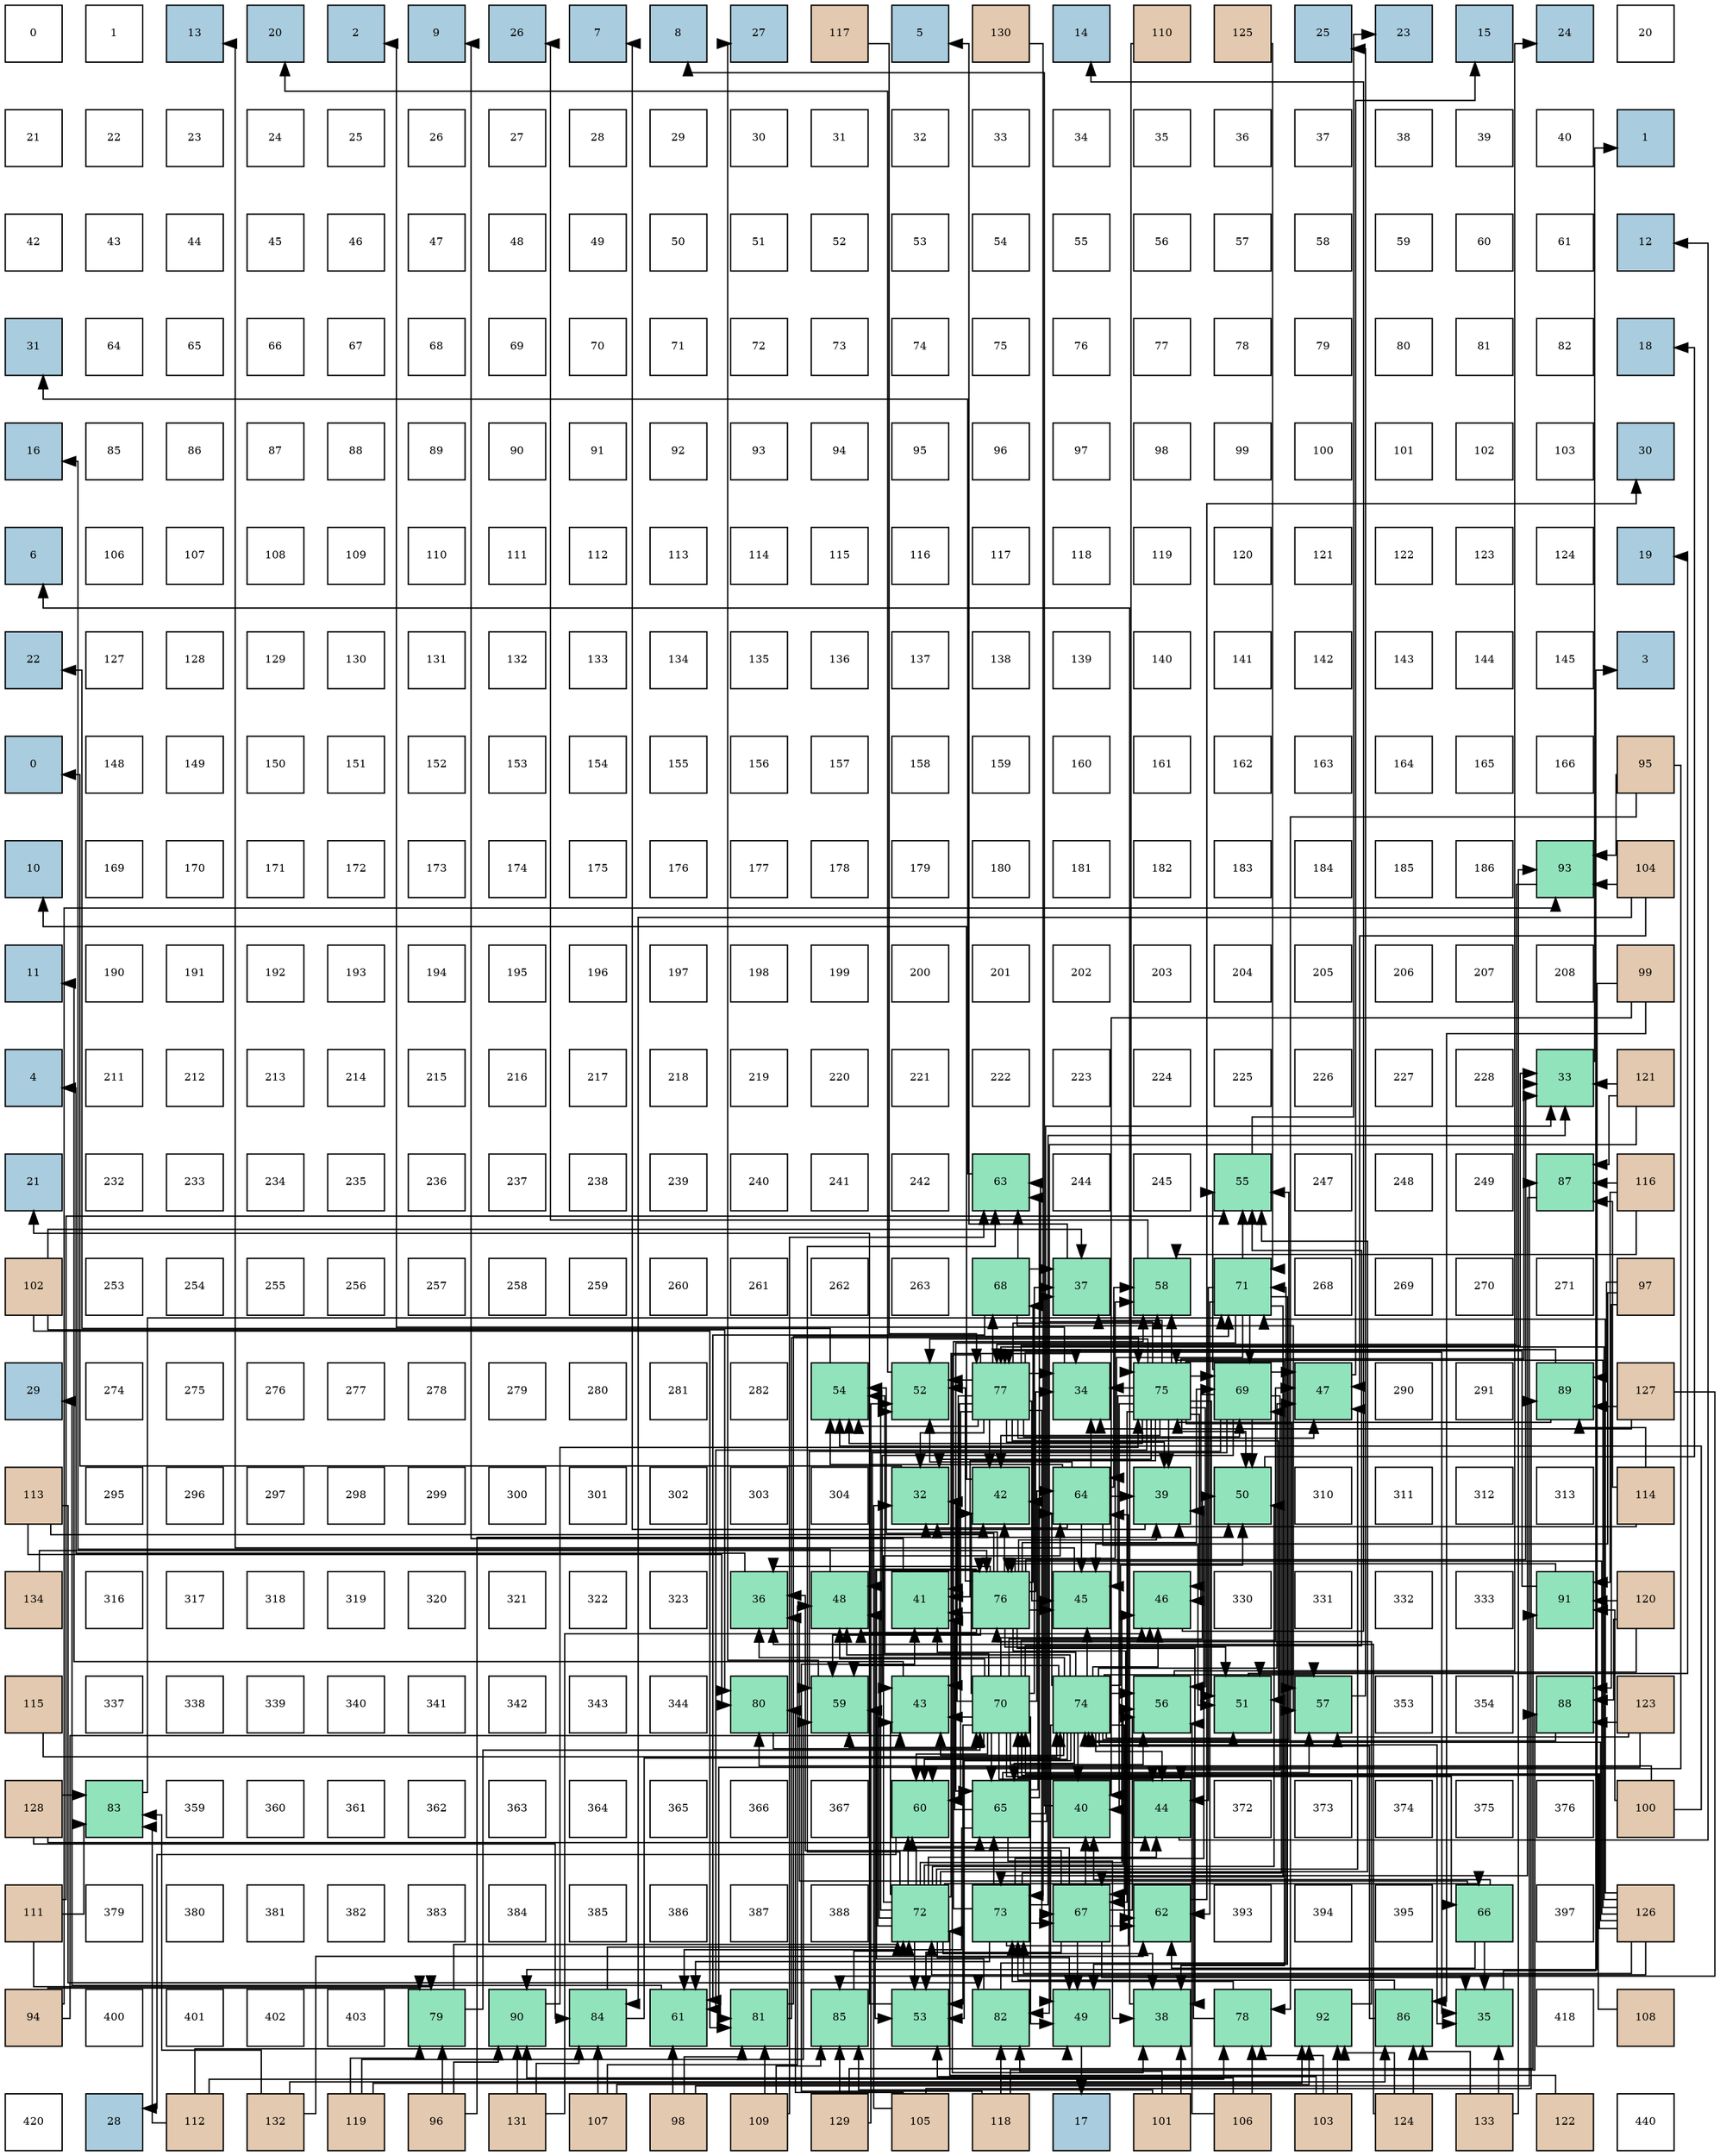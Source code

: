 digraph layout{
 rankdir=TB;
 splines=ortho;
 node [style=filled shape=square fixedsize=true width=0.6];
0[label="0", fontsize=8, fillcolor="#ffffff"];
1[label="1", fontsize=8, fillcolor="#ffffff"];
2[label="13", fontsize=8, fillcolor="#a9ccde"];
3[label="20", fontsize=8, fillcolor="#a9ccde"];
4[label="2", fontsize=8, fillcolor="#a9ccde"];
5[label="9", fontsize=8, fillcolor="#a9ccde"];
6[label="26", fontsize=8, fillcolor="#a9ccde"];
7[label="7", fontsize=8, fillcolor="#a9ccde"];
8[label="8", fontsize=8, fillcolor="#a9ccde"];
9[label="27", fontsize=8, fillcolor="#a9ccde"];
10[label="117", fontsize=8, fillcolor="#e3c9af"];
11[label="5", fontsize=8, fillcolor="#a9ccde"];
12[label="130", fontsize=8, fillcolor="#e3c9af"];
13[label="14", fontsize=8, fillcolor="#a9ccde"];
14[label="110", fontsize=8, fillcolor="#e3c9af"];
15[label="125", fontsize=8, fillcolor="#e3c9af"];
16[label="25", fontsize=8, fillcolor="#a9ccde"];
17[label="23", fontsize=8, fillcolor="#a9ccde"];
18[label="15", fontsize=8, fillcolor="#a9ccde"];
19[label="24", fontsize=8, fillcolor="#a9ccde"];
20[label="20", fontsize=8, fillcolor="#ffffff"];
21[label="21", fontsize=8, fillcolor="#ffffff"];
22[label="22", fontsize=8, fillcolor="#ffffff"];
23[label="23", fontsize=8, fillcolor="#ffffff"];
24[label="24", fontsize=8, fillcolor="#ffffff"];
25[label="25", fontsize=8, fillcolor="#ffffff"];
26[label="26", fontsize=8, fillcolor="#ffffff"];
27[label="27", fontsize=8, fillcolor="#ffffff"];
28[label="28", fontsize=8, fillcolor="#ffffff"];
29[label="29", fontsize=8, fillcolor="#ffffff"];
30[label="30", fontsize=8, fillcolor="#ffffff"];
31[label="31", fontsize=8, fillcolor="#ffffff"];
32[label="32", fontsize=8, fillcolor="#ffffff"];
33[label="33", fontsize=8, fillcolor="#ffffff"];
34[label="34", fontsize=8, fillcolor="#ffffff"];
35[label="35", fontsize=8, fillcolor="#ffffff"];
36[label="36", fontsize=8, fillcolor="#ffffff"];
37[label="37", fontsize=8, fillcolor="#ffffff"];
38[label="38", fontsize=8, fillcolor="#ffffff"];
39[label="39", fontsize=8, fillcolor="#ffffff"];
40[label="40", fontsize=8, fillcolor="#ffffff"];
41[label="1", fontsize=8, fillcolor="#a9ccde"];
42[label="42", fontsize=8, fillcolor="#ffffff"];
43[label="43", fontsize=8, fillcolor="#ffffff"];
44[label="44", fontsize=8, fillcolor="#ffffff"];
45[label="45", fontsize=8, fillcolor="#ffffff"];
46[label="46", fontsize=8, fillcolor="#ffffff"];
47[label="47", fontsize=8, fillcolor="#ffffff"];
48[label="48", fontsize=8, fillcolor="#ffffff"];
49[label="49", fontsize=8, fillcolor="#ffffff"];
50[label="50", fontsize=8, fillcolor="#ffffff"];
51[label="51", fontsize=8, fillcolor="#ffffff"];
52[label="52", fontsize=8, fillcolor="#ffffff"];
53[label="53", fontsize=8, fillcolor="#ffffff"];
54[label="54", fontsize=8, fillcolor="#ffffff"];
55[label="55", fontsize=8, fillcolor="#ffffff"];
56[label="56", fontsize=8, fillcolor="#ffffff"];
57[label="57", fontsize=8, fillcolor="#ffffff"];
58[label="58", fontsize=8, fillcolor="#ffffff"];
59[label="59", fontsize=8, fillcolor="#ffffff"];
60[label="60", fontsize=8, fillcolor="#ffffff"];
61[label="61", fontsize=8, fillcolor="#ffffff"];
62[label="12", fontsize=8, fillcolor="#a9ccde"];
63[label="31", fontsize=8, fillcolor="#a9ccde"];
64[label="64", fontsize=8, fillcolor="#ffffff"];
65[label="65", fontsize=8, fillcolor="#ffffff"];
66[label="66", fontsize=8, fillcolor="#ffffff"];
67[label="67", fontsize=8, fillcolor="#ffffff"];
68[label="68", fontsize=8, fillcolor="#ffffff"];
69[label="69", fontsize=8, fillcolor="#ffffff"];
70[label="70", fontsize=8, fillcolor="#ffffff"];
71[label="71", fontsize=8, fillcolor="#ffffff"];
72[label="72", fontsize=8, fillcolor="#ffffff"];
73[label="73", fontsize=8, fillcolor="#ffffff"];
74[label="74", fontsize=8, fillcolor="#ffffff"];
75[label="75", fontsize=8, fillcolor="#ffffff"];
76[label="76", fontsize=8, fillcolor="#ffffff"];
77[label="77", fontsize=8, fillcolor="#ffffff"];
78[label="78", fontsize=8, fillcolor="#ffffff"];
79[label="79", fontsize=8, fillcolor="#ffffff"];
80[label="80", fontsize=8, fillcolor="#ffffff"];
81[label="81", fontsize=8, fillcolor="#ffffff"];
82[label="82", fontsize=8, fillcolor="#ffffff"];
83[label="18", fontsize=8, fillcolor="#a9ccde"];
84[label="16", fontsize=8, fillcolor="#a9ccde"];
85[label="85", fontsize=8, fillcolor="#ffffff"];
86[label="86", fontsize=8, fillcolor="#ffffff"];
87[label="87", fontsize=8, fillcolor="#ffffff"];
88[label="88", fontsize=8, fillcolor="#ffffff"];
89[label="89", fontsize=8, fillcolor="#ffffff"];
90[label="90", fontsize=8, fillcolor="#ffffff"];
91[label="91", fontsize=8, fillcolor="#ffffff"];
92[label="92", fontsize=8, fillcolor="#ffffff"];
93[label="93", fontsize=8, fillcolor="#ffffff"];
94[label="94", fontsize=8, fillcolor="#ffffff"];
95[label="95", fontsize=8, fillcolor="#ffffff"];
96[label="96", fontsize=8, fillcolor="#ffffff"];
97[label="97", fontsize=8, fillcolor="#ffffff"];
98[label="98", fontsize=8, fillcolor="#ffffff"];
99[label="99", fontsize=8, fillcolor="#ffffff"];
100[label="100", fontsize=8, fillcolor="#ffffff"];
101[label="101", fontsize=8, fillcolor="#ffffff"];
102[label="102", fontsize=8, fillcolor="#ffffff"];
103[label="103", fontsize=8, fillcolor="#ffffff"];
104[label="30", fontsize=8, fillcolor="#a9ccde"];
105[label="6", fontsize=8, fillcolor="#a9ccde"];
106[label="106", fontsize=8, fillcolor="#ffffff"];
107[label="107", fontsize=8, fillcolor="#ffffff"];
108[label="108", fontsize=8, fillcolor="#ffffff"];
109[label="109", fontsize=8, fillcolor="#ffffff"];
110[label="110", fontsize=8, fillcolor="#ffffff"];
111[label="111", fontsize=8, fillcolor="#ffffff"];
112[label="112", fontsize=8, fillcolor="#ffffff"];
113[label="113", fontsize=8, fillcolor="#ffffff"];
114[label="114", fontsize=8, fillcolor="#ffffff"];
115[label="115", fontsize=8, fillcolor="#ffffff"];
116[label="116", fontsize=8, fillcolor="#ffffff"];
117[label="117", fontsize=8, fillcolor="#ffffff"];
118[label="118", fontsize=8, fillcolor="#ffffff"];
119[label="119", fontsize=8, fillcolor="#ffffff"];
120[label="120", fontsize=8, fillcolor="#ffffff"];
121[label="121", fontsize=8, fillcolor="#ffffff"];
122[label="122", fontsize=8, fillcolor="#ffffff"];
123[label="123", fontsize=8, fillcolor="#ffffff"];
124[label="124", fontsize=8, fillcolor="#ffffff"];
125[label="19", fontsize=8, fillcolor="#a9ccde"];
126[label="22", fontsize=8, fillcolor="#a9ccde"];
127[label="127", fontsize=8, fillcolor="#ffffff"];
128[label="128", fontsize=8, fillcolor="#ffffff"];
129[label="129", fontsize=8, fillcolor="#ffffff"];
130[label="130", fontsize=8, fillcolor="#ffffff"];
131[label="131", fontsize=8, fillcolor="#ffffff"];
132[label="132", fontsize=8, fillcolor="#ffffff"];
133[label="133", fontsize=8, fillcolor="#ffffff"];
134[label="134", fontsize=8, fillcolor="#ffffff"];
135[label="135", fontsize=8, fillcolor="#ffffff"];
136[label="136", fontsize=8, fillcolor="#ffffff"];
137[label="137", fontsize=8, fillcolor="#ffffff"];
138[label="138", fontsize=8, fillcolor="#ffffff"];
139[label="139", fontsize=8, fillcolor="#ffffff"];
140[label="140", fontsize=8, fillcolor="#ffffff"];
141[label="141", fontsize=8, fillcolor="#ffffff"];
142[label="142", fontsize=8, fillcolor="#ffffff"];
143[label="143", fontsize=8, fillcolor="#ffffff"];
144[label="144", fontsize=8, fillcolor="#ffffff"];
145[label="145", fontsize=8, fillcolor="#ffffff"];
146[label="3", fontsize=8, fillcolor="#a9ccde"];
147[label="0", fontsize=8, fillcolor="#a9ccde"];
148[label="148", fontsize=8, fillcolor="#ffffff"];
149[label="149", fontsize=8, fillcolor="#ffffff"];
150[label="150", fontsize=8, fillcolor="#ffffff"];
151[label="151", fontsize=8, fillcolor="#ffffff"];
152[label="152", fontsize=8, fillcolor="#ffffff"];
153[label="153", fontsize=8, fillcolor="#ffffff"];
154[label="154", fontsize=8, fillcolor="#ffffff"];
155[label="155", fontsize=8, fillcolor="#ffffff"];
156[label="156", fontsize=8, fillcolor="#ffffff"];
157[label="157", fontsize=8, fillcolor="#ffffff"];
158[label="158", fontsize=8, fillcolor="#ffffff"];
159[label="159", fontsize=8, fillcolor="#ffffff"];
160[label="160", fontsize=8, fillcolor="#ffffff"];
161[label="161", fontsize=8, fillcolor="#ffffff"];
162[label="162", fontsize=8, fillcolor="#ffffff"];
163[label="163", fontsize=8, fillcolor="#ffffff"];
164[label="164", fontsize=8, fillcolor="#ffffff"];
165[label="165", fontsize=8, fillcolor="#ffffff"];
166[label="166", fontsize=8, fillcolor="#ffffff"];
167[label="95", fontsize=8, fillcolor="#e3c9af"];
168[label="10", fontsize=8, fillcolor="#a9ccde"];
169[label="169", fontsize=8, fillcolor="#ffffff"];
170[label="170", fontsize=8, fillcolor="#ffffff"];
171[label="171", fontsize=8, fillcolor="#ffffff"];
172[label="172", fontsize=8, fillcolor="#ffffff"];
173[label="173", fontsize=8, fillcolor="#ffffff"];
174[label="174", fontsize=8, fillcolor="#ffffff"];
175[label="175", fontsize=8, fillcolor="#ffffff"];
176[label="176", fontsize=8, fillcolor="#ffffff"];
177[label="177", fontsize=8, fillcolor="#ffffff"];
178[label="178", fontsize=8, fillcolor="#ffffff"];
179[label="179", fontsize=8, fillcolor="#ffffff"];
180[label="180", fontsize=8, fillcolor="#ffffff"];
181[label="181", fontsize=8, fillcolor="#ffffff"];
182[label="182", fontsize=8, fillcolor="#ffffff"];
183[label="183", fontsize=8, fillcolor="#ffffff"];
184[label="184", fontsize=8, fillcolor="#ffffff"];
185[label="185", fontsize=8, fillcolor="#ffffff"];
186[label="186", fontsize=8, fillcolor="#ffffff"];
187[label="93", fontsize=8, fillcolor="#91e3bb"];
188[label="104", fontsize=8, fillcolor="#e3c9af"];
189[label="11", fontsize=8, fillcolor="#a9ccde"];
190[label="190", fontsize=8, fillcolor="#ffffff"];
191[label="191", fontsize=8, fillcolor="#ffffff"];
192[label="192", fontsize=8, fillcolor="#ffffff"];
193[label="193", fontsize=8, fillcolor="#ffffff"];
194[label="194", fontsize=8, fillcolor="#ffffff"];
195[label="195", fontsize=8, fillcolor="#ffffff"];
196[label="196", fontsize=8, fillcolor="#ffffff"];
197[label="197", fontsize=8, fillcolor="#ffffff"];
198[label="198", fontsize=8, fillcolor="#ffffff"];
199[label="199", fontsize=8, fillcolor="#ffffff"];
200[label="200", fontsize=8, fillcolor="#ffffff"];
201[label="201", fontsize=8, fillcolor="#ffffff"];
202[label="202", fontsize=8, fillcolor="#ffffff"];
203[label="203", fontsize=8, fillcolor="#ffffff"];
204[label="204", fontsize=8, fillcolor="#ffffff"];
205[label="205", fontsize=8, fillcolor="#ffffff"];
206[label="206", fontsize=8, fillcolor="#ffffff"];
207[label="207", fontsize=8, fillcolor="#ffffff"];
208[label="208", fontsize=8, fillcolor="#ffffff"];
209[label="99", fontsize=8, fillcolor="#e3c9af"];
210[label="4", fontsize=8, fillcolor="#a9ccde"];
211[label="211", fontsize=8, fillcolor="#ffffff"];
212[label="212", fontsize=8, fillcolor="#ffffff"];
213[label="213", fontsize=8, fillcolor="#ffffff"];
214[label="214", fontsize=8, fillcolor="#ffffff"];
215[label="215", fontsize=8, fillcolor="#ffffff"];
216[label="216", fontsize=8, fillcolor="#ffffff"];
217[label="217", fontsize=8, fillcolor="#ffffff"];
218[label="218", fontsize=8, fillcolor="#ffffff"];
219[label="219", fontsize=8, fillcolor="#ffffff"];
220[label="220", fontsize=8, fillcolor="#ffffff"];
221[label="221", fontsize=8, fillcolor="#ffffff"];
222[label="222", fontsize=8, fillcolor="#ffffff"];
223[label="223", fontsize=8, fillcolor="#ffffff"];
224[label="224", fontsize=8, fillcolor="#ffffff"];
225[label="225", fontsize=8, fillcolor="#ffffff"];
226[label="226", fontsize=8, fillcolor="#ffffff"];
227[label="227", fontsize=8, fillcolor="#ffffff"];
228[label="228", fontsize=8, fillcolor="#ffffff"];
229[label="33", fontsize=8, fillcolor="#91e3bb"];
230[label="121", fontsize=8, fillcolor="#e3c9af"];
231[label="21", fontsize=8, fillcolor="#a9ccde"];
232[label="232", fontsize=8, fillcolor="#ffffff"];
233[label="233", fontsize=8, fillcolor="#ffffff"];
234[label="234", fontsize=8, fillcolor="#ffffff"];
235[label="235", fontsize=8, fillcolor="#ffffff"];
236[label="236", fontsize=8, fillcolor="#ffffff"];
237[label="237", fontsize=8, fillcolor="#ffffff"];
238[label="238", fontsize=8, fillcolor="#ffffff"];
239[label="239", fontsize=8, fillcolor="#ffffff"];
240[label="240", fontsize=8, fillcolor="#ffffff"];
241[label="241", fontsize=8, fillcolor="#ffffff"];
242[label="242", fontsize=8, fillcolor="#ffffff"];
243[label="63", fontsize=8, fillcolor="#91e3bb"];
244[label="244", fontsize=8, fillcolor="#ffffff"];
245[label="245", fontsize=8, fillcolor="#ffffff"];
246[label="55", fontsize=8, fillcolor="#91e3bb"];
247[label="247", fontsize=8, fillcolor="#ffffff"];
248[label="248", fontsize=8, fillcolor="#ffffff"];
249[label="249", fontsize=8, fillcolor="#ffffff"];
250[label="87", fontsize=8, fillcolor="#91e3bb"];
251[label="116", fontsize=8, fillcolor="#e3c9af"];
252[label="102", fontsize=8, fillcolor="#e3c9af"];
253[label="253", fontsize=8, fillcolor="#ffffff"];
254[label="254", fontsize=8, fillcolor="#ffffff"];
255[label="255", fontsize=8, fillcolor="#ffffff"];
256[label="256", fontsize=8, fillcolor="#ffffff"];
257[label="257", fontsize=8, fillcolor="#ffffff"];
258[label="258", fontsize=8, fillcolor="#ffffff"];
259[label="259", fontsize=8, fillcolor="#ffffff"];
260[label="260", fontsize=8, fillcolor="#ffffff"];
261[label="261", fontsize=8, fillcolor="#ffffff"];
262[label="262", fontsize=8, fillcolor="#ffffff"];
263[label="263", fontsize=8, fillcolor="#ffffff"];
264[label="68", fontsize=8, fillcolor="#91e3bb"];
265[label="37", fontsize=8, fillcolor="#91e3bb"];
266[label="58", fontsize=8, fillcolor="#91e3bb"];
267[label="71", fontsize=8, fillcolor="#91e3bb"];
268[label="268", fontsize=8, fillcolor="#ffffff"];
269[label="269", fontsize=8, fillcolor="#ffffff"];
270[label="270", fontsize=8, fillcolor="#ffffff"];
271[label="271", fontsize=8, fillcolor="#ffffff"];
272[label="97", fontsize=8, fillcolor="#e3c9af"];
273[label="29", fontsize=8, fillcolor="#a9ccde"];
274[label="274", fontsize=8, fillcolor="#ffffff"];
275[label="275", fontsize=8, fillcolor="#ffffff"];
276[label="276", fontsize=8, fillcolor="#ffffff"];
277[label="277", fontsize=8, fillcolor="#ffffff"];
278[label="278", fontsize=8, fillcolor="#ffffff"];
279[label="279", fontsize=8, fillcolor="#ffffff"];
280[label="280", fontsize=8, fillcolor="#ffffff"];
281[label="281", fontsize=8, fillcolor="#ffffff"];
282[label="282", fontsize=8, fillcolor="#ffffff"];
283[label="54", fontsize=8, fillcolor="#91e3bb"];
284[label="52", fontsize=8, fillcolor="#91e3bb"];
285[label="77", fontsize=8, fillcolor="#91e3bb"];
286[label="34", fontsize=8, fillcolor="#91e3bb"];
287[label="75", fontsize=8, fillcolor="#91e3bb"];
288[label="69", fontsize=8, fillcolor="#91e3bb"];
289[label="47", fontsize=8, fillcolor="#91e3bb"];
290[label="290", fontsize=8, fillcolor="#ffffff"];
291[label="291", fontsize=8, fillcolor="#ffffff"];
292[label="89", fontsize=8, fillcolor="#91e3bb"];
293[label="127", fontsize=8, fillcolor="#e3c9af"];
294[label="113", fontsize=8, fillcolor="#e3c9af"];
295[label="295", fontsize=8, fillcolor="#ffffff"];
296[label="296", fontsize=8, fillcolor="#ffffff"];
297[label="297", fontsize=8, fillcolor="#ffffff"];
298[label="298", fontsize=8, fillcolor="#ffffff"];
299[label="299", fontsize=8, fillcolor="#ffffff"];
300[label="300", fontsize=8, fillcolor="#ffffff"];
301[label="301", fontsize=8, fillcolor="#ffffff"];
302[label="302", fontsize=8, fillcolor="#ffffff"];
303[label="303", fontsize=8, fillcolor="#ffffff"];
304[label="304", fontsize=8, fillcolor="#ffffff"];
305[label="32", fontsize=8, fillcolor="#91e3bb"];
306[label="42", fontsize=8, fillcolor="#91e3bb"];
307[label="64", fontsize=8, fillcolor="#91e3bb"];
308[label="39", fontsize=8, fillcolor="#91e3bb"];
309[label="50", fontsize=8, fillcolor="#91e3bb"];
310[label="310", fontsize=8, fillcolor="#ffffff"];
311[label="311", fontsize=8, fillcolor="#ffffff"];
312[label="312", fontsize=8, fillcolor="#ffffff"];
313[label="313", fontsize=8, fillcolor="#ffffff"];
314[label="114", fontsize=8, fillcolor="#e3c9af"];
315[label="134", fontsize=8, fillcolor="#e3c9af"];
316[label="316", fontsize=8, fillcolor="#ffffff"];
317[label="317", fontsize=8, fillcolor="#ffffff"];
318[label="318", fontsize=8, fillcolor="#ffffff"];
319[label="319", fontsize=8, fillcolor="#ffffff"];
320[label="320", fontsize=8, fillcolor="#ffffff"];
321[label="321", fontsize=8, fillcolor="#ffffff"];
322[label="322", fontsize=8, fillcolor="#ffffff"];
323[label="323", fontsize=8, fillcolor="#ffffff"];
324[label="36", fontsize=8, fillcolor="#91e3bb"];
325[label="48", fontsize=8, fillcolor="#91e3bb"];
326[label="41", fontsize=8, fillcolor="#91e3bb"];
327[label="76", fontsize=8, fillcolor="#91e3bb"];
328[label="45", fontsize=8, fillcolor="#91e3bb"];
329[label="46", fontsize=8, fillcolor="#91e3bb"];
330[label="330", fontsize=8, fillcolor="#ffffff"];
331[label="331", fontsize=8, fillcolor="#ffffff"];
332[label="332", fontsize=8, fillcolor="#ffffff"];
333[label="333", fontsize=8, fillcolor="#ffffff"];
334[label="91", fontsize=8, fillcolor="#91e3bb"];
335[label="120", fontsize=8, fillcolor="#e3c9af"];
336[label="115", fontsize=8, fillcolor="#e3c9af"];
337[label="337", fontsize=8, fillcolor="#ffffff"];
338[label="338", fontsize=8, fillcolor="#ffffff"];
339[label="339", fontsize=8, fillcolor="#ffffff"];
340[label="340", fontsize=8, fillcolor="#ffffff"];
341[label="341", fontsize=8, fillcolor="#ffffff"];
342[label="342", fontsize=8, fillcolor="#ffffff"];
343[label="343", fontsize=8, fillcolor="#ffffff"];
344[label="344", fontsize=8, fillcolor="#ffffff"];
345[label="80", fontsize=8, fillcolor="#91e3bb"];
346[label="59", fontsize=8, fillcolor="#91e3bb"];
347[label="43", fontsize=8, fillcolor="#91e3bb"];
348[label="70", fontsize=8, fillcolor="#91e3bb"];
349[label="74", fontsize=8, fillcolor="#91e3bb"];
350[label="56", fontsize=8, fillcolor="#91e3bb"];
351[label="51", fontsize=8, fillcolor="#91e3bb"];
352[label="57", fontsize=8, fillcolor="#91e3bb"];
353[label="353", fontsize=8, fillcolor="#ffffff"];
354[label="354", fontsize=8, fillcolor="#ffffff"];
355[label="88", fontsize=8, fillcolor="#91e3bb"];
356[label="123", fontsize=8, fillcolor="#e3c9af"];
357[label="128", fontsize=8, fillcolor="#e3c9af"];
358[label="83", fontsize=8, fillcolor="#91e3bb"];
359[label="359", fontsize=8, fillcolor="#ffffff"];
360[label="360", fontsize=8, fillcolor="#ffffff"];
361[label="361", fontsize=8, fillcolor="#ffffff"];
362[label="362", fontsize=8, fillcolor="#ffffff"];
363[label="363", fontsize=8, fillcolor="#ffffff"];
364[label="364", fontsize=8, fillcolor="#ffffff"];
365[label="365", fontsize=8, fillcolor="#ffffff"];
366[label="366", fontsize=8, fillcolor="#ffffff"];
367[label="367", fontsize=8, fillcolor="#ffffff"];
368[label="60", fontsize=8, fillcolor="#91e3bb"];
369[label="65", fontsize=8, fillcolor="#91e3bb"];
370[label="40", fontsize=8, fillcolor="#91e3bb"];
371[label="44", fontsize=8, fillcolor="#91e3bb"];
372[label="372", fontsize=8, fillcolor="#ffffff"];
373[label="373", fontsize=8, fillcolor="#ffffff"];
374[label="374", fontsize=8, fillcolor="#ffffff"];
375[label="375", fontsize=8, fillcolor="#ffffff"];
376[label="376", fontsize=8, fillcolor="#ffffff"];
377[label="100", fontsize=8, fillcolor="#e3c9af"];
378[label="111", fontsize=8, fillcolor="#e3c9af"];
379[label="379", fontsize=8, fillcolor="#ffffff"];
380[label="380", fontsize=8, fillcolor="#ffffff"];
381[label="381", fontsize=8, fillcolor="#ffffff"];
382[label="382", fontsize=8, fillcolor="#ffffff"];
383[label="383", fontsize=8, fillcolor="#ffffff"];
384[label="384", fontsize=8, fillcolor="#ffffff"];
385[label="385", fontsize=8, fillcolor="#ffffff"];
386[label="386", fontsize=8, fillcolor="#ffffff"];
387[label="387", fontsize=8, fillcolor="#ffffff"];
388[label="388", fontsize=8, fillcolor="#ffffff"];
389[label="72", fontsize=8, fillcolor="#91e3bb"];
390[label="73", fontsize=8, fillcolor="#91e3bb"];
391[label="67", fontsize=8, fillcolor="#91e3bb"];
392[label="62", fontsize=8, fillcolor="#91e3bb"];
393[label="393", fontsize=8, fillcolor="#ffffff"];
394[label="394", fontsize=8, fillcolor="#ffffff"];
395[label="395", fontsize=8, fillcolor="#ffffff"];
396[label="66", fontsize=8, fillcolor="#91e3bb"];
397[label="397", fontsize=8, fillcolor="#ffffff"];
398[label="126", fontsize=8, fillcolor="#e3c9af"];
399[label="94", fontsize=8, fillcolor="#e3c9af"];
400[label="400", fontsize=8, fillcolor="#ffffff"];
401[label="401", fontsize=8, fillcolor="#ffffff"];
402[label="402", fontsize=8, fillcolor="#ffffff"];
403[label="403", fontsize=8, fillcolor="#ffffff"];
404[label="79", fontsize=8, fillcolor="#91e3bb"];
405[label="90", fontsize=8, fillcolor="#91e3bb"];
406[label="84", fontsize=8, fillcolor="#91e3bb"];
407[label="61", fontsize=8, fillcolor="#91e3bb"];
408[label="81", fontsize=8, fillcolor="#91e3bb"];
409[label="85", fontsize=8, fillcolor="#91e3bb"];
410[label="53", fontsize=8, fillcolor="#91e3bb"];
411[label="82", fontsize=8, fillcolor="#91e3bb"];
412[label="49", fontsize=8, fillcolor="#91e3bb"];
413[label="38", fontsize=8, fillcolor="#91e3bb"];
414[label="78", fontsize=8, fillcolor="#91e3bb"];
415[label="92", fontsize=8, fillcolor="#91e3bb"];
416[label="86", fontsize=8, fillcolor="#91e3bb"];
417[label="35", fontsize=8, fillcolor="#91e3bb"];
418[label="418", fontsize=8, fillcolor="#ffffff"];
419[label="108", fontsize=8, fillcolor="#e3c9af"];
420[label="420", fontsize=8, fillcolor="#ffffff"];
421[label="28", fontsize=8, fillcolor="#a9ccde"];
422[label="112", fontsize=8, fillcolor="#e3c9af"];
423[label="132", fontsize=8, fillcolor="#e3c9af"];
424[label="119", fontsize=8, fillcolor="#e3c9af"];
425[label="96", fontsize=8, fillcolor="#e3c9af"];
426[label="131", fontsize=8, fillcolor="#e3c9af"];
427[label="107", fontsize=8, fillcolor="#e3c9af"];
428[label="98", fontsize=8, fillcolor="#e3c9af"];
429[label="109", fontsize=8, fillcolor="#e3c9af"];
430[label="129", fontsize=8, fillcolor="#e3c9af"];
431[label="105", fontsize=8, fillcolor="#e3c9af"];
432[label="118", fontsize=8, fillcolor="#e3c9af"];
433[label="17", fontsize=8, fillcolor="#a9ccde"];
434[label="101", fontsize=8, fillcolor="#e3c9af"];
435[label="106", fontsize=8, fillcolor="#e3c9af"];
436[label="103", fontsize=8, fillcolor="#e3c9af"];
437[label="124", fontsize=8, fillcolor="#e3c9af"];
438[label="133", fontsize=8, fillcolor="#e3c9af"];
439[label="122", fontsize=8, fillcolor="#e3c9af"];
440[label="440", fontsize=8, fillcolor="#ffffff"];
edge [constraint=false, style=vis];305 -> 147;
229 -> 41;
286 -> 4;
417 -> 146;
324 -> 210;
265 -> 11;
413 -> 105;
308 -> 7;
370 -> 8;
326 -> 5;
306 -> 168;
347 -> 189;
371 -> 62;
328 -> 2;
329 -> 13;
289 -> 18;
325 -> 84;
412 -> 433;
309 -> 83;
351 -> 125;
284 -> 3;
410 -> 231;
283 -> 126;
246 -> 17;
350 -> 19;
352 -> 16;
266 -> 6;
346 -> 9;
368 -> 421;
407 -> 273;
392 -> 104;
243 -> 63;
307 -> 305;
307 -> 286;
307 -> 308;
307 -> 328;
307 -> 351;
307 -> 284;
307 -> 283;
307 -> 266;
369 -> 229;
369 -> 265;
369 -> 413;
369 -> 326;
369 -> 306;
369 -> 352;
369 -> 407;
369 -> 243;
396 -> 417;
396 -> 324;
396 -> 370;
396 -> 392;
391 -> 417;
391 -> 324;
391 -> 370;
391 -> 412;
391 -> 410;
391 -> 350;
391 -> 368;
391 -> 392;
264 -> 265;
264 -> 352;
264 -> 407;
264 -> 243;
288 -> 347;
288 -> 371;
288 -> 329;
288 -> 289;
288 -> 325;
288 -> 309;
288 -> 246;
288 -> 346;
348 -> 305;
348 -> 265;
348 -> 306;
348 -> 347;
348 -> 371;
348 -> 329;
348 -> 289;
348 -> 325;
348 -> 412;
348 -> 309;
348 -> 410;
348 -> 283;
348 -> 246;
348 -> 350;
348 -> 346;
348 -> 368;
348 -> 307;
348 -> 369;
348 -> 396;
267 -> 371;
267 -> 412;
267 -> 246;
267 -> 392;
267 -> 307;
267 -> 369;
267 -> 391;
267 -> 288;
389 -> 286;
389 -> 413;
389 -> 347;
389 -> 371;
389 -> 329;
389 -> 289;
389 -> 325;
389 -> 412;
389 -> 309;
389 -> 284;
389 -> 410;
389 -> 246;
389 -> 350;
389 -> 346;
389 -> 368;
389 -> 243;
389 -> 307;
389 -> 369;
389 -> 396;
390 -> 229;
390 -> 308;
390 -> 266;
390 -> 407;
390 -> 307;
390 -> 369;
390 -> 391;
390 -> 288;
349 -> 417;
349 -> 324;
349 -> 370;
349 -> 326;
349 -> 347;
349 -> 371;
349 -> 328;
349 -> 329;
349 -> 289;
349 -> 325;
349 -> 412;
349 -> 309;
349 -> 351;
349 -> 410;
349 -> 246;
349 -> 350;
349 -> 352;
349 -> 346;
349 -> 368;
349 -> 392;
349 -> 307;
349 -> 369;
287 -> 305;
287 -> 229;
287 -> 286;
287 -> 265;
287 -> 413;
287 -> 308;
287 -> 370;
287 -> 326;
287 -> 306;
287 -> 328;
287 -> 329;
287 -> 309;
287 -> 351;
287 -> 284;
287 -> 283;
287 -> 350;
287 -> 352;
287 -> 266;
287 -> 407;
287 -> 243;
287 -> 391;
287 -> 288;
327 -> 305;
327 -> 229;
327 -> 286;
327 -> 324;
327 -> 413;
327 -> 308;
327 -> 326;
327 -> 306;
327 -> 328;
327 -> 325;
327 -> 351;
327 -> 284;
327 -> 410;
327 -> 283;
327 -> 266;
327 -> 346;
327 -> 391;
327 -> 264;
327 -> 288;
285 -> 305;
285 -> 229;
285 -> 286;
285 -> 417;
285 -> 413;
285 -> 308;
285 -> 326;
285 -> 306;
285 -> 347;
285 -> 328;
285 -> 289;
285 -> 351;
285 -> 284;
285 -> 283;
285 -> 266;
285 -> 368;
285 -> 391;
285 -> 264;
285 -> 288;
414 -> 348;
414 -> 390;
404 -> 348;
404 -> 389;
345 -> 348;
408 -> 267;
408 -> 287;
411 -> 267;
411 -> 327;
358 -> 267;
406 -> 389;
406 -> 349;
409 -> 389;
416 -> 390;
416 -> 349;
250 -> 390;
355 -> 349;
292 -> 287;
292 -> 285;
405 -> 287;
334 -> 327;
334 -> 285;
415 -> 327;
187 -> 285;
399 -> 347;
399 -> 404;
399 -> 187;
167 -> 368;
167 -> 414;
167 -> 187;
425 -> 309;
425 -> 404;
425 -> 405;
272 -> 328;
272 -> 355;
272 -> 292;
428 -> 407;
428 -> 408;
428 -> 250;
209 -> 370;
209 -> 416;
209 -> 405;
377 -> 283;
377 -> 345;
377 -> 334;
434 -> 413;
434 -> 411;
434 -> 409;
252 -> 265;
252 -> 345;
252 -> 408;
436 -> 410;
436 -> 414;
436 -> 415;
188 -> 289;
188 -> 406;
188 -> 187;
431 -> 305;
431 -> 345;
431 -> 292;
435 -> 350;
435 -> 414;
435 -> 405;
427 -> 325;
427 -> 406;
427 -> 415;
419 -> 348;
429 -> 243;
429 -> 408;
429 -> 409;
14 -> 287;
378 -> 246;
378 -> 404;
378 -> 358;
422 -> 412;
422 -> 414;
422 -> 358;
294 -> 306;
294 -> 345;
294 -> 411;
314 -> 308;
314 -> 250;
314 -> 292;
336 -> 349;
251 -> 266;
251 -> 250;
251 -> 334;
10 -> 285;
432 -> 326;
432 -> 411;
432 -> 355;
424 -> 346;
424 -> 404;
424 -> 415;
335 -> 351;
335 -> 355;
335 -> 334;
230 -> 229;
230 -> 411;
230 -> 250;
439 -> 389;
356 -> 352;
356 -> 408;
356 -> 355;
437 -> 324;
437 -> 416;
437 -> 415;
15 -> 267;
398 -> 348;
398 -> 267;
398 -> 389;
398 -> 390;
398 -> 349;
398 -> 287;
398 -> 327;
398 -> 285;
293 -> 286;
293 -> 409;
293 -> 292;
357 -> 371;
357 -> 358;
357 -> 406;
430 -> 284;
430 -> 409;
430 -> 334;
12 -> 390;
426 -> 329;
426 -> 406;
426 -> 405;
423 -> 392;
423 -> 358;
423 -> 416;
438 -> 417;
438 -> 416;
438 -> 187;
315 -> 327;
edge [constraint=true, style=invis];
0 -> 21 -> 42 -> 63 -> 84 -> 105 -> 126 -> 147 -> 168 -> 189 -> 210 -> 231 -> 252 -> 273 -> 294 -> 315 -> 336 -> 357 -> 378 -> 399 -> 420;
1 -> 22 -> 43 -> 64 -> 85 -> 106 -> 127 -> 148 -> 169 -> 190 -> 211 -> 232 -> 253 -> 274 -> 295 -> 316 -> 337 -> 358 -> 379 -> 400 -> 421;
2 -> 23 -> 44 -> 65 -> 86 -> 107 -> 128 -> 149 -> 170 -> 191 -> 212 -> 233 -> 254 -> 275 -> 296 -> 317 -> 338 -> 359 -> 380 -> 401 -> 422;
3 -> 24 -> 45 -> 66 -> 87 -> 108 -> 129 -> 150 -> 171 -> 192 -> 213 -> 234 -> 255 -> 276 -> 297 -> 318 -> 339 -> 360 -> 381 -> 402 -> 423;
4 -> 25 -> 46 -> 67 -> 88 -> 109 -> 130 -> 151 -> 172 -> 193 -> 214 -> 235 -> 256 -> 277 -> 298 -> 319 -> 340 -> 361 -> 382 -> 403 -> 424;
5 -> 26 -> 47 -> 68 -> 89 -> 110 -> 131 -> 152 -> 173 -> 194 -> 215 -> 236 -> 257 -> 278 -> 299 -> 320 -> 341 -> 362 -> 383 -> 404 -> 425;
6 -> 27 -> 48 -> 69 -> 90 -> 111 -> 132 -> 153 -> 174 -> 195 -> 216 -> 237 -> 258 -> 279 -> 300 -> 321 -> 342 -> 363 -> 384 -> 405 -> 426;
7 -> 28 -> 49 -> 70 -> 91 -> 112 -> 133 -> 154 -> 175 -> 196 -> 217 -> 238 -> 259 -> 280 -> 301 -> 322 -> 343 -> 364 -> 385 -> 406 -> 427;
8 -> 29 -> 50 -> 71 -> 92 -> 113 -> 134 -> 155 -> 176 -> 197 -> 218 -> 239 -> 260 -> 281 -> 302 -> 323 -> 344 -> 365 -> 386 -> 407 -> 428;
9 -> 30 -> 51 -> 72 -> 93 -> 114 -> 135 -> 156 -> 177 -> 198 -> 219 -> 240 -> 261 -> 282 -> 303 -> 324 -> 345 -> 366 -> 387 -> 408 -> 429;
10 -> 31 -> 52 -> 73 -> 94 -> 115 -> 136 -> 157 -> 178 -> 199 -> 220 -> 241 -> 262 -> 283 -> 304 -> 325 -> 346 -> 367 -> 388 -> 409 -> 430;
11 -> 32 -> 53 -> 74 -> 95 -> 116 -> 137 -> 158 -> 179 -> 200 -> 221 -> 242 -> 263 -> 284 -> 305 -> 326 -> 347 -> 368 -> 389 -> 410 -> 431;
12 -> 33 -> 54 -> 75 -> 96 -> 117 -> 138 -> 159 -> 180 -> 201 -> 222 -> 243 -> 264 -> 285 -> 306 -> 327 -> 348 -> 369 -> 390 -> 411 -> 432;
13 -> 34 -> 55 -> 76 -> 97 -> 118 -> 139 -> 160 -> 181 -> 202 -> 223 -> 244 -> 265 -> 286 -> 307 -> 328 -> 349 -> 370 -> 391 -> 412 -> 433;
14 -> 35 -> 56 -> 77 -> 98 -> 119 -> 140 -> 161 -> 182 -> 203 -> 224 -> 245 -> 266 -> 287 -> 308 -> 329 -> 350 -> 371 -> 392 -> 413 -> 434;
15 -> 36 -> 57 -> 78 -> 99 -> 120 -> 141 -> 162 -> 183 -> 204 -> 225 -> 246 -> 267 -> 288 -> 309 -> 330 -> 351 -> 372 -> 393 -> 414 -> 435;
16 -> 37 -> 58 -> 79 -> 100 -> 121 -> 142 -> 163 -> 184 -> 205 -> 226 -> 247 -> 268 -> 289 -> 310 -> 331 -> 352 -> 373 -> 394 -> 415 -> 436;
17 -> 38 -> 59 -> 80 -> 101 -> 122 -> 143 -> 164 -> 185 -> 206 -> 227 -> 248 -> 269 -> 290 -> 311 -> 332 -> 353 -> 374 -> 395 -> 416 -> 437;
18 -> 39 -> 60 -> 81 -> 102 -> 123 -> 144 -> 165 -> 186 -> 207 -> 228 -> 249 -> 270 -> 291 -> 312 -> 333 -> 354 -> 375 -> 396 -> 417 -> 438;
19 -> 40 -> 61 -> 82 -> 103 -> 124 -> 145 -> 166 -> 187 -> 208 -> 229 -> 250 -> 271 -> 292 -> 313 -> 334 -> 355 -> 376 -> 397 -> 418 -> 439;
20 -> 41 -> 62 -> 83 -> 104 -> 125 -> 146 -> 167 -> 188 -> 209 -> 230 -> 251 -> 272 -> 293 -> 314 -> 335 -> 356 -> 377 -> 398 -> 419 -> 440;
rank = same {0 -> 1 -> 2 -> 3 -> 4 -> 5 -> 6 -> 7 -> 8 -> 9 -> 10 -> 11 -> 12 -> 13 -> 14 -> 15 -> 16 -> 17 -> 18 -> 19 -> 20};
rank = same {21 -> 22 -> 23 -> 24 -> 25 -> 26 -> 27 -> 28 -> 29 -> 30 -> 31 -> 32 -> 33 -> 34 -> 35 -> 36 -> 37 -> 38 -> 39 -> 40 -> 41};
rank = same {42 -> 43 -> 44 -> 45 -> 46 -> 47 -> 48 -> 49 -> 50 -> 51 -> 52 -> 53 -> 54 -> 55 -> 56 -> 57 -> 58 -> 59 -> 60 -> 61 -> 62};
rank = same {63 -> 64 -> 65 -> 66 -> 67 -> 68 -> 69 -> 70 -> 71 -> 72 -> 73 -> 74 -> 75 -> 76 -> 77 -> 78 -> 79 -> 80 -> 81 -> 82 -> 83};
rank = same {84 -> 85 -> 86 -> 87 -> 88 -> 89 -> 90 -> 91 -> 92 -> 93 -> 94 -> 95 -> 96 -> 97 -> 98 -> 99 -> 100 -> 101 -> 102 -> 103 -> 104};
rank = same {105 -> 106 -> 107 -> 108 -> 109 -> 110 -> 111 -> 112 -> 113 -> 114 -> 115 -> 116 -> 117 -> 118 -> 119 -> 120 -> 121 -> 122 -> 123 -> 124 -> 125};
rank = same {126 -> 127 -> 128 -> 129 -> 130 -> 131 -> 132 -> 133 -> 134 -> 135 -> 136 -> 137 -> 138 -> 139 -> 140 -> 141 -> 142 -> 143 -> 144 -> 145 -> 146};
rank = same {147 -> 148 -> 149 -> 150 -> 151 -> 152 -> 153 -> 154 -> 155 -> 156 -> 157 -> 158 -> 159 -> 160 -> 161 -> 162 -> 163 -> 164 -> 165 -> 166 -> 167};
rank = same {168 -> 169 -> 170 -> 171 -> 172 -> 173 -> 174 -> 175 -> 176 -> 177 -> 178 -> 179 -> 180 -> 181 -> 182 -> 183 -> 184 -> 185 -> 186 -> 187 -> 188};
rank = same {189 -> 190 -> 191 -> 192 -> 193 -> 194 -> 195 -> 196 -> 197 -> 198 -> 199 -> 200 -> 201 -> 202 -> 203 -> 204 -> 205 -> 206 -> 207 -> 208 -> 209};
rank = same {210 -> 211 -> 212 -> 213 -> 214 -> 215 -> 216 -> 217 -> 218 -> 219 -> 220 -> 221 -> 222 -> 223 -> 224 -> 225 -> 226 -> 227 -> 228 -> 229 -> 230};
rank = same {231 -> 232 -> 233 -> 234 -> 235 -> 236 -> 237 -> 238 -> 239 -> 240 -> 241 -> 242 -> 243 -> 244 -> 245 -> 246 -> 247 -> 248 -> 249 -> 250 -> 251};
rank = same {252 -> 253 -> 254 -> 255 -> 256 -> 257 -> 258 -> 259 -> 260 -> 261 -> 262 -> 263 -> 264 -> 265 -> 266 -> 267 -> 268 -> 269 -> 270 -> 271 -> 272};
rank = same {273 -> 274 -> 275 -> 276 -> 277 -> 278 -> 279 -> 280 -> 281 -> 282 -> 283 -> 284 -> 285 -> 286 -> 287 -> 288 -> 289 -> 290 -> 291 -> 292 -> 293};
rank = same {294 -> 295 -> 296 -> 297 -> 298 -> 299 -> 300 -> 301 -> 302 -> 303 -> 304 -> 305 -> 306 -> 307 -> 308 -> 309 -> 310 -> 311 -> 312 -> 313 -> 314};
rank = same {315 -> 316 -> 317 -> 318 -> 319 -> 320 -> 321 -> 322 -> 323 -> 324 -> 325 -> 326 -> 327 -> 328 -> 329 -> 330 -> 331 -> 332 -> 333 -> 334 -> 335};
rank = same {336 -> 337 -> 338 -> 339 -> 340 -> 341 -> 342 -> 343 -> 344 -> 345 -> 346 -> 347 -> 348 -> 349 -> 350 -> 351 -> 352 -> 353 -> 354 -> 355 -> 356};
rank = same {357 -> 358 -> 359 -> 360 -> 361 -> 362 -> 363 -> 364 -> 365 -> 366 -> 367 -> 368 -> 369 -> 370 -> 371 -> 372 -> 373 -> 374 -> 375 -> 376 -> 377};
rank = same {378 -> 379 -> 380 -> 381 -> 382 -> 383 -> 384 -> 385 -> 386 -> 387 -> 388 -> 389 -> 390 -> 391 -> 392 -> 393 -> 394 -> 395 -> 396 -> 397 -> 398};
rank = same {399 -> 400 -> 401 -> 402 -> 403 -> 404 -> 405 -> 406 -> 407 -> 408 -> 409 -> 410 -> 411 -> 412 -> 413 -> 414 -> 415 -> 416 -> 417 -> 418 -> 419};
rank = same {420 -> 421 -> 422 -> 423 -> 424 -> 425 -> 426 -> 427 -> 428 -> 429 -> 430 -> 431 -> 432 -> 433 -> 434 -> 435 -> 436 -> 437 -> 438 -> 439 -> 440};
}